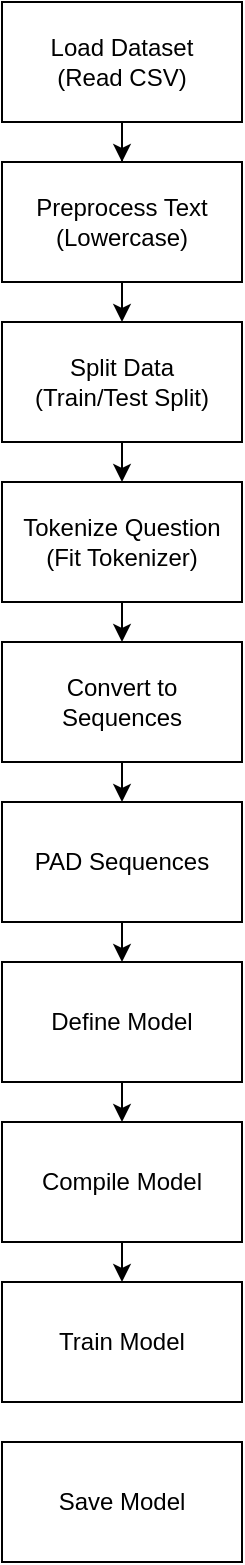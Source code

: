 <mxfile version="24.7.1" type="google">
  <diagram name="Page-1" id="74e2e168-ea6b-b213-b513-2b3c1d86103e">
    <mxGraphModel grid="1" page="1" gridSize="10" guides="1" tooltips="1" connect="1" arrows="1" fold="1" pageScale="1" pageWidth="1100" pageHeight="850" background="none" math="0" shadow="0">
      <root>
        <mxCell id="0" />
        <mxCell id="1" parent="0" />
        <mxCell id="HkAPY2OzGjloJBx6eBI7-11" style="edgeStyle=orthogonalEdgeStyle;rounded=0;orthogonalLoop=1;jettySize=auto;html=1;exitX=0.5;exitY=1;exitDx=0;exitDy=0;" edge="1" parent="1" source="HkAPY2OzGjloJBx6eBI7-1" target="HkAPY2OzGjloJBx6eBI7-2">
          <mxGeometry relative="1" as="geometry" />
        </mxCell>
        <mxCell id="HkAPY2OzGjloJBx6eBI7-1" value="Load Dataset&lt;div&gt;(Read CSV)&lt;/div&gt;" style="rounded=0;whiteSpace=wrap;html=1;" vertex="1" parent="1">
          <mxGeometry x="360" y="40" width="120" height="60" as="geometry" />
        </mxCell>
        <mxCell id="HkAPY2OzGjloJBx6eBI7-12" style="edgeStyle=orthogonalEdgeStyle;rounded=0;orthogonalLoop=1;jettySize=auto;html=1;exitX=0.5;exitY=1;exitDx=0;exitDy=0;entryX=0.5;entryY=0;entryDx=0;entryDy=0;" edge="1" parent="1" source="HkAPY2OzGjloJBx6eBI7-2" target="HkAPY2OzGjloJBx6eBI7-3">
          <mxGeometry relative="1" as="geometry" />
        </mxCell>
        <mxCell id="HkAPY2OzGjloJBx6eBI7-2" value="Preprocess Text&lt;div&gt;(Lowercase)&lt;/div&gt;" style="rounded=0;whiteSpace=wrap;html=1;" vertex="1" parent="1">
          <mxGeometry x="360" y="120" width="120" height="60" as="geometry" />
        </mxCell>
        <mxCell id="HkAPY2OzGjloJBx6eBI7-13" style="edgeStyle=orthogonalEdgeStyle;rounded=0;orthogonalLoop=1;jettySize=auto;html=1;exitX=0.5;exitY=1;exitDx=0;exitDy=0;entryX=0.5;entryY=0;entryDx=0;entryDy=0;" edge="1" parent="1" source="HkAPY2OzGjloJBx6eBI7-3" target="HkAPY2OzGjloJBx6eBI7-4">
          <mxGeometry relative="1" as="geometry" />
        </mxCell>
        <mxCell id="HkAPY2OzGjloJBx6eBI7-3" value="Split Data&lt;div&gt;(Train/Test Split)&lt;/div&gt;" style="rounded=0;whiteSpace=wrap;html=1;" vertex="1" parent="1">
          <mxGeometry x="360" y="200" width="120" height="60" as="geometry" />
        </mxCell>
        <mxCell id="HkAPY2OzGjloJBx6eBI7-14" style="edgeStyle=orthogonalEdgeStyle;rounded=0;orthogonalLoop=1;jettySize=auto;html=1;exitX=0.5;exitY=1;exitDx=0;exitDy=0;entryX=0.5;entryY=0;entryDx=0;entryDy=0;" edge="1" parent="1" source="HkAPY2OzGjloJBx6eBI7-4" target="HkAPY2OzGjloJBx6eBI7-5">
          <mxGeometry relative="1" as="geometry" />
        </mxCell>
        <mxCell id="HkAPY2OzGjloJBx6eBI7-4" value="Tokenize Question&lt;div&gt;(Fit Tokenizer)&lt;/div&gt;" style="rounded=0;whiteSpace=wrap;html=1;" vertex="1" parent="1">
          <mxGeometry x="360" y="280" width="120" height="60" as="geometry" />
        </mxCell>
        <mxCell id="HkAPY2OzGjloJBx6eBI7-15" style="edgeStyle=orthogonalEdgeStyle;rounded=0;orthogonalLoop=1;jettySize=auto;html=1;exitX=0.5;exitY=1;exitDx=0;exitDy=0;entryX=0.5;entryY=0;entryDx=0;entryDy=0;" edge="1" parent="1" source="HkAPY2OzGjloJBx6eBI7-5" target="HkAPY2OzGjloJBx6eBI7-6">
          <mxGeometry relative="1" as="geometry" />
        </mxCell>
        <mxCell id="HkAPY2OzGjloJBx6eBI7-5" value="Convert to Sequences" style="rounded=0;whiteSpace=wrap;html=1;" vertex="1" parent="1">
          <mxGeometry x="360" y="360" width="120" height="60" as="geometry" />
        </mxCell>
        <mxCell id="HkAPY2OzGjloJBx6eBI7-16" style="edgeStyle=orthogonalEdgeStyle;rounded=0;orthogonalLoop=1;jettySize=auto;html=1;exitX=0.5;exitY=1;exitDx=0;exitDy=0;entryX=0.5;entryY=0;entryDx=0;entryDy=0;" edge="1" parent="1" source="HkAPY2OzGjloJBx6eBI7-6" target="HkAPY2OzGjloJBx6eBI7-7">
          <mxGeometry relative="1" as="geometry" />
        </mxCell>
        <mxCell id="HkAPY2OzGjloJBx6eBI7-6" value="PAD Sequences" style="rounded=0;whiteSpace=wrap;html=1;" vertex="1" parent="1">
          <mxGeometry x="360" y="440" width="120" height="60" as="geometry" />
        </mxCell>
        <mxCell id="HkAPY2OzGjloJBx6eBI7-17" style="edgeStyle=orthogonalEdgeStyle;rounded=0;orthogonalLoop=1;jettySize=auto;html=1;exitX=0.5;exitY=1;exitDx=0;exitDy=0;entryX=0.5;entryY=0;entryDx=0;entryDy=0;" edge="1" parent="1" source="HkAPY2OzGjloJBx6eBI7-7" target="HkAPY2OzGjloJBx6eBI7-8">
          <mxGeometry relative="1" as="geometry" />
        </mxCell>
        <mxCell id="HkAPY2OzGjloJBx6eBI7-7" value="Define Model" style="rounded=0;whiteSpace=wrap;html=1;" vertex="1" parent="1">
          <mxGeometry x="360" y="520" width="120" height="60" as="geometry" />
        </mxCell>
        <mxCell id="HkAPY2OzGjloJBx6eBI7-18" style="edgeStyle=orthogonalEdgeStyle;rounded=0;orthogonalLoop=1;jettySize=auto;html=1;exitX=0.5;exitY=1;exitDx=0;exitDy=0;entryX=0.5;entryY=0;entryDx=0;entryDy=0;" edge="1" parent="1" source="HkAPY2OzGjloJBx6eBI7-8" target="HkAPY2OzGjloJBx6eBI7-9">
          <mxGeometry relative="1" as="geometry" />
        </mxCell>
        <mxCell id="HkAPY2OzGjloJBx6eBI7-8" value="Compile Model" style="rounded=0;whiteSpace=wrap;html=1;" vertex="1" parent="1">
          <mxGeometry x="360" y="600" width="120" height="60" as="geometry" />
        </mxCell>
        <mxCell id="HkAPY2OzGjloJBx6eBI7-9" value="Train Model" style="rounded=0;whiteSpace=wrap;html=1;" vertex="1" parent="1">
          <mxGeometry x="360" y="680" width="120" height="60" as="geometry" />
        </mxCell>
        <mxCell id="HkAPY2OzGjloJBx6eBI7-10" value="Save Model" style="rounded=0;whiteSpace=wrap;html=1;" vertex="1" parent="1">
          <mxGeometry x="360" y="760" width="120" height="60" as="geometry" />
        </mxCell>
      </root>
    </mxGraphModel>
  </diagram>
</mxfile>
